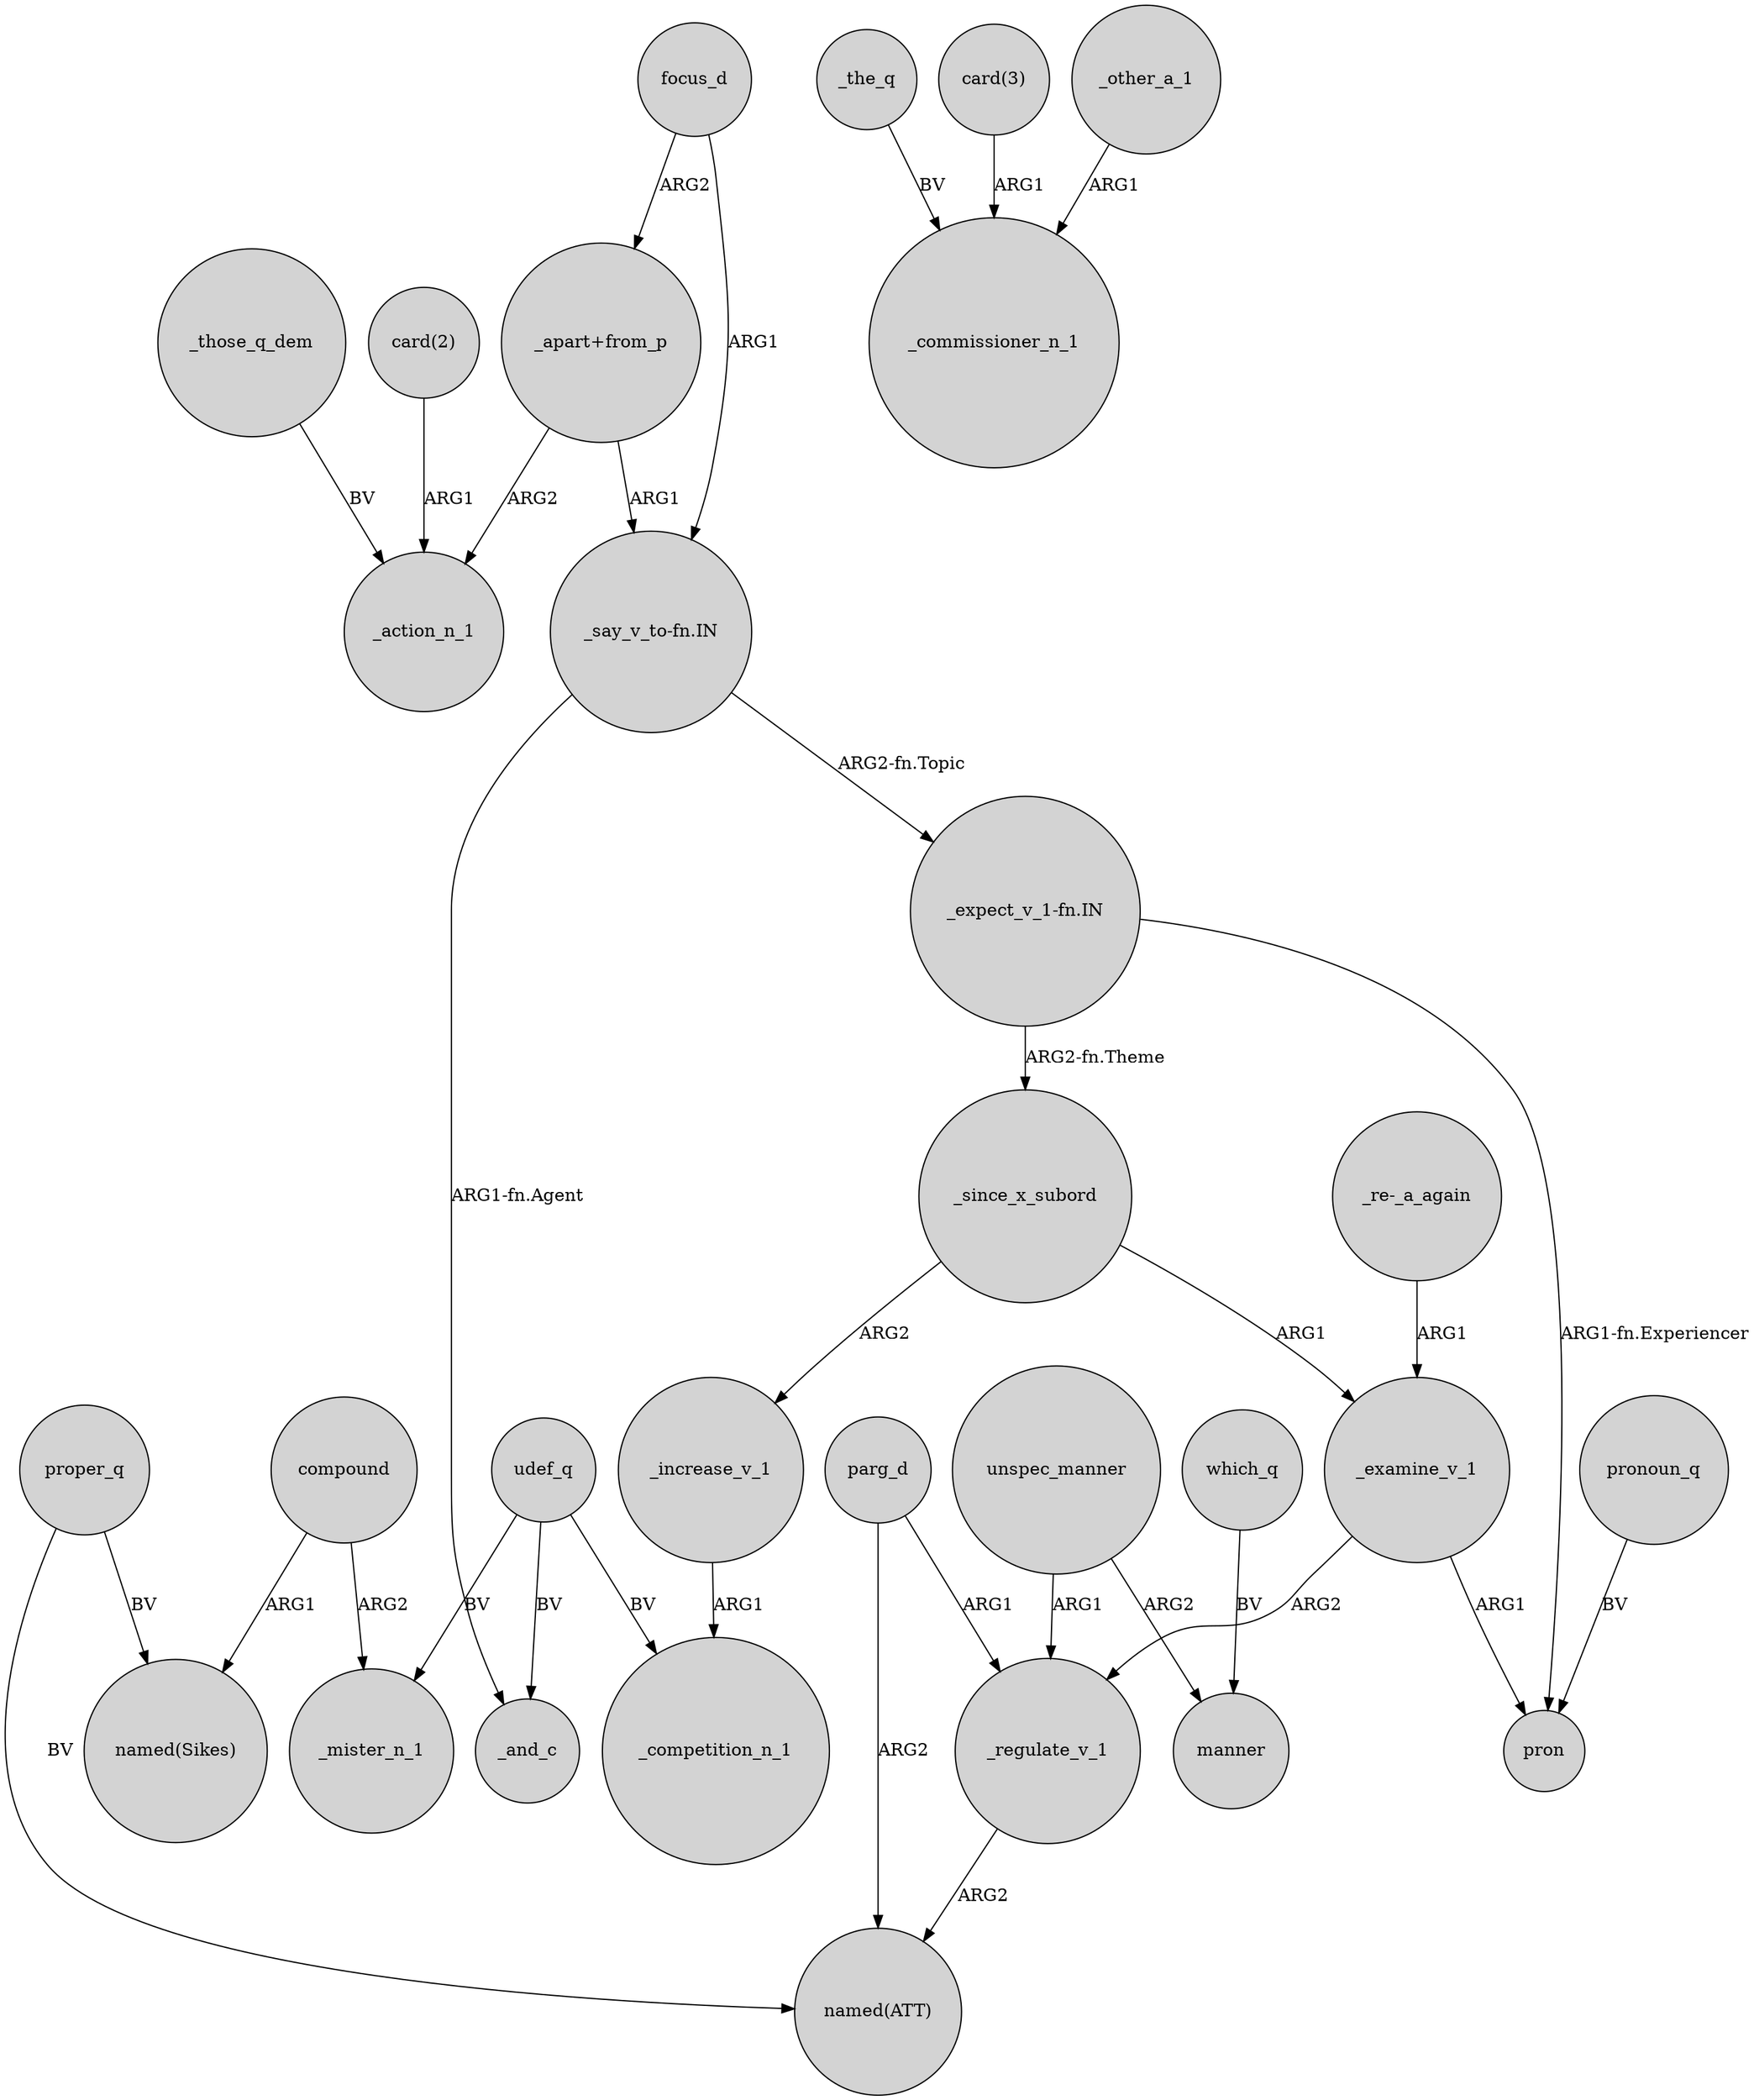 digraph {
	node [shape=circle style=filled]
	udef_q -> _competition_n_1 [label=BV]
	"_say_v_to-fn.IN" -> _and_c [label="ARG1-fn.Agent"]
	proper_q -> "named(Sikes)" [label=BV]
	_increase_v_1 -> _competition_n_1 [label=ARG1]
	compound -> _mister_n_1 [label=ARG2]
	parg_d -> _regulate_v_1 [label=ARG1]
	_examine_v_1 -> _regulate_v_1 [label=ARG2]
	_regulate_v_1 -> "named(ATT)" [label=ARG2]
	"_expect_v_1-fn.IN" -> _since_x_subord [label="ARG2-fn.Theme"]
	udef_q -> _mister_n_1 [label=BV]
	"_apart+from_p" -> "_say_v_to-fn.IN" [label=ARG1]
	which_q -> manner [label=BV]
	proper_q -> "named(ATT)" [label=BV]
	parg_d -> "named(ATT)" [label=ARG2]
	_since_x_subord -> _examine_v_1 [label=ARG1]
	pronoun_q -> pron [label=BV]
	compound -> "named(Sikes)" [label=ARG1]
	_the_q -> _commissioner_n_1 [label=BV]
	"card(3)" -> _commissioner_n_1 [label=ARG1]
	_those_q_dem -> _action_n_1 [label=BV]
	"_re-_a_again" -> _examine_v_1 [label=ARG1]
	"_expect_v_1-fn.IN" -> pron [label="ARG1-fn.Experiencer"]
	_examine_v_1 -> pron [label=ARG1]
	"_say_v_to-fn.IN" -> "_expect_v_1-fn.IN" [label="ARG2-fn.Topic"]
	_since_x_subord -> _increase_v_1 [label=ARG2]
	udef_q -> _and_c [label=BV]
	"card(2)" -> _action_n_1 [label=ARG1]
	focus_d -> "_apart+from_p" [label=ARG2]
	_other_a_1 -> _commissioner_n_1 [label=ARG1]
	unspec_manner -> manner [label=ARG2]
	unspec_manner -> _regulate_v_1 [label=ARG1]
	focus_d -> "_say_v_to-fn.IN" [label=ARG1]
	"_apart+from_p" -> _action_n_1 [label=ARG2]
}
